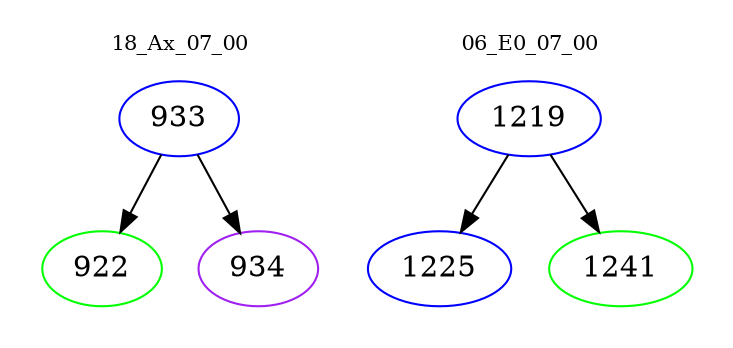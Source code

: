 digraph{
subgraph cluster_0 {
color = white
label = "18_Ax_07_00";
fontsize=10;
T0_933 [label="933", color="blue"]
T0_933 -> T0_922 [color="black"]
T0_922 [label="922", color="green"]
T0_933 -> T0_934 [color="black"]
T0_934 [label="934", color="purple"]
}
subgraph cluster_1 {
color = white
label = "06_E0_07_00";
fontsize=10;
T1_1219 [label="1219", color="blue"]
T1_1219 -> T1_1225 [color="black"]
T1_1225 [label="1225", color="blue"]
T1_1219 -> T1_1241 [color="black"]
T1_1241 [label="1241", color="green"]
}
}
